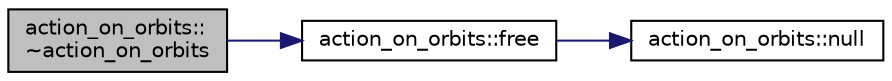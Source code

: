 digraph "action_on_orbits::~action_on_orbits"
{
  edge [fontname="Helvetica",fontsize="10",labelfontname="Helvetica",labelfontsize="10"];
  node [fontname="Helvetica",fontsize="10",shape=record];
  rankdir="LR";
  Node3 [label="action_on_orbits::\l~action_on_orbits",height=0.2,width=0.4,color="black", fillcolor="grey75", style="filled", fontcolor="black"];
  Node3 -> Node4 [color="midnightblue",fontsize="10",style="solid",fontname="Helvetica"];
  Node4 [label="action_on_orbits::free",height=0.2,width=0.4,color="black", fillcolor="white", style="filled",URL="$da/d89/classaction__on__orbits.html#a2c481e0fc48bbd6e3c0d7dd4c16f44e2"];
  Node4 -> Node5 [color="midnightblue",fontsize="10",style="solid",fontname="Helvetica"];
  Node5 [label="action_on_orbits::null",height=0.2,width=0.4,color="black", fillcolor="white", style="filled",URL="$da/d89/classaction__on__orbits.html#a033e5a9fa0598c832a1e774497cbd00d"];
}
